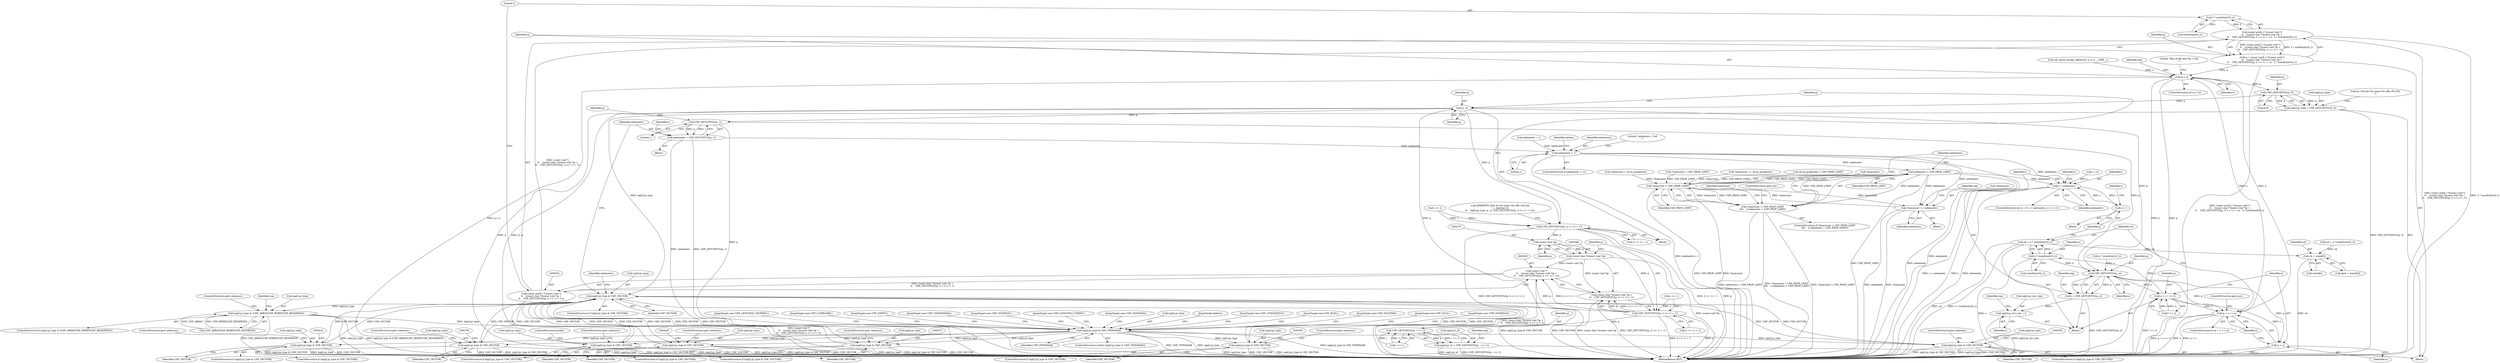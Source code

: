 digraph "0_file_1859fdb4e67c49c463c4e0078054335cd46ba295@API" {
"1000279" [label="(Call,2 * sizeof(uint32_t))"];
"1000261" [label="(Call,(const uint8_t *)(const void *)\n\t\t    ((const char *)(const void *)p +\n\t\t    CDF_GETUINT32(p, (i << 1) + 1)) - 2 * sizeof(uint32_t))"];
"1000259" [label="(Call,q = (const uint8_t *)(const void *)\n\t\t    ((const char *)(const void *)p +\n\t\t    CDF_GETUINT32(p, (i << 1) + 1)) - 2 * sizeof(uint32_t))"];
"1000284" [label="(Call,q > e)"];
"1000312" [label="(Call,CDF_GETUINT32(q, 0))"];
"1000306" [label="(Call,inp[i].pi_type = CDF_GETUINT32(q, 0))"];
"1000344" [label="(Call,inp[i].pi_type & CDF_VECTOR)"];
"1000375" [label="(Call,inp[i].pi_type & (CDF_ARRAY|CDF_BYREF|CDF_RESERVED))"];
"1000388" [label="(Call,inp[i].pi_type & CDF_TYPEMASK)"];
"1000401" [label="(Call,inp[i].pi_type & CDF_VECTOR)"];
"1000431" [label="(Call,inp[i].pi_type & CDF_VECTOR)"];
"1000464" [label="(Call,inp[i].pi_type & CDF_VECTOR)"];
"1000494" [label="(Call,inp[i].pi_type & CDF_VECTOR)"];
"1000526" [label="(Call,inp[i].pi_type & CDF_VECTOR)"];
"1000700" [label="(Call,inp[i].pi_type & CDF_VECTOR)"];
"1000732" [label="(Call,inp[i].pi_type & CDF_VECTOR)"];
"1000333" [label="(Call,q - p)"];
"1000336" [label="(Call,CDF_GETUINT32(p, (i << 1) + 1))"];
"1000269" [label="(Call,(const void *)p)"];
"1000267" [label="(Call,(const char *)(const void *)p)"];
"1000264" [label="(Call,(const void *)\n\t\t    ((const char *)(const void *)p +\n\t\t    CDF_GETUINT32(p, (i << 1) + 1)))"];
"1000262" [label="(Call,(const uint8_t *)(const void *)\n\t\t    ((const char *)(const void *)p +\n\t\t    CDF_GETUINT32(p, (i << 1) + 1)))"];
"1000266" [label="(Call,(const char *)(const void *)p +\n\t\t    CDF_GETUINT32(p, (i << 1) + 1))"];
"1000272" [label="(Call,CDF_GETUINT32(p, (i << 1) + 1))"];
"1000301" [label="(Call,CDF_GETUINT32(p, i << 1))"];
"1000295" [label="(Call,inp[i].pi_id = CDF_GETUINT32(p, i << 1))"];
"1000354" [label="(Call,CDF_GETUINT32(q, 1))"];
"1000352" [label="(Call,nelements = CDF_GETUINT32(q, 1))"];
"1000559" [label="(Call,nelements > 1)"];
"1000576" [label="(Call,nelements > CDF_PROP_LIMIT)"];
"1000572" [label="(Call,*maxcount > CDF_PROP_LIMIT)"];
"1000571" [label="(Call,*maxcount > CDF_PROP_LIMIT\n\t\t\t\t    || nelements > CDF_PROP_LIMIT)"];
"1000580" [label="(Call,*maxcount += nelements)"];
"1000607" [label="(Call,j < nelements)"];
"1000611" [label="(Call,j++)"];
"1000619" [label="(Call,CDF_GETUINT32(q, o))"];
"1000617" [label="(Call,l = CDF_GETUINT32(q, o))"];
"1000622" [label="(Call,inp[i].pi_str.s_len = l)"];
"1000677" [label="(Call,o += l >> 2)"];
"1000683" [label="(Call,q + o >= e)"];
"1000684" [label="(Call,q + o)"];
"1000691" [label="(Call,o * sizeof(uint32_t))"];
"1000689" [label="(Call,o4 = o * sizeof(uint32_t))"];
"1000646" [label="(Call,o4 + sizeof(l))"];
"1000679" [label="(Call,l >> 2)"];
"1000700" [label="(Call,inp[i].pi_type & CDF_VECTOR)"];
"1000532" [label="(Identifier,CDF_VECTOR)"];
"1000272" [label="(Call,CDF_GETUINT32(p, (i << 1) + 1))"];
"1000604" [label="(Call,j = 0)"];
"1000576" [label="(Call,nelements > CDF_PROP_LIMIT)"];
"1000203" [label="(Call,*maxcount += sh.sh_properties)"];
"1000500" [label="(Identifier,CDF_VECTOR)"];
"1000730" [label="(JumpTarget,case CDF_CLIPBOARD:)"];
"1000343" [label="(ControlStructure,if (inp[i].pi_type & CDF_VECTOR))"];
"1000559" [label="(Call,nelements > 1)"];
"1000571" [label="(Call,*maxcount > CDF_PROP_LIMIT\n\t\t\t\t    || nelements > CDF_PROP_LIMIT)"];
"1000438" [label="(ControlStructure,goto unknown;)"];
"1000397" [label="(JumpTarget,case CDF_EMPTY:)"];
"1000501" [label="(ControlStructure,goto unknown;)"];
"1000262" [label="(Call,(const uint8_t *)(const void *)\n\t\t    ((const char *)(const void *)p +\n\t\t    CDF_GETUINT32(p, (i << 1) + 1)))"];
"1000356" [label="(Literal,1)"];
"1000577" [label="(Identifier,nelements)"];
"1000290" [label="(Literal,\"Ran of the end %p > %p\n\")"];
"1000608" [label="(Identifier,j)"];
"1000408" [label="(ControlStructure,goto unknown;)"];
"1000374" [label="(ControlStructure,if (inp[i].pi_type & (CDF_ARRAY|CDF_BYREF|CDF_RESERVED)))"];
"1000524" [label="(JumpTarget,case CDF_UNSIGNED64:)"];
"1000313" [label="(Identifier,q)"];
"1000351" [label="(Block,)"];
"1000495" [label="(Call,inp[i].pi_type)"];
"1000238" [label="(Call,cdf_check_stream_offset(sst, h, e, 0, __LINE__))"];
"1000407" [label="(Identifier,CDF_VECTOR)"];
"1000296" [label="(Call,inp[i].pi_id)"];
"1000429" [label="(JumpTarget,case CDF_SIGNED32:)"];
"1000561" [label="(Literal,1)"];
"1000648" [label="(Call,sizeof(l))"];
"1000732" [label="(Call,inp[i].pi_type & CDF_VECTOR)"];
"1000307" [label="(Call,inp[i].pi_type)"];
"1000353" [label="(Identifier,nelements)"];
"1000260" [label="(Identifier,q)"];
"1000556" [label="(JumpTarget,case CDF_LENGTH32_STRING:)"];
"1000533" [label="(ControlStructure,goto unknown;)"];
"1000558" [label="(ControlStructure,if (nelements > 1))"];
"1000362" [label="(Call,nelements = 1)"];
"1000370" [label="(Call,o * sizeof(uint32_t))"];
"1000739" [label="(ControlStructure,goto unknown;)"];
"1000284" [label="(Call,q > e)"];
"1000699" [label="(ControlStructure,if (inp[i].pi_type & CDF_VECTOR))"];
"1000614" [label="(Identifier,i)"];
"1000400" [label="(ControlStructure,if (inp[i].pi_type & CDF_VECTOR))"];
"1000525" [label="(ControlStructure,if (inp[i].pi_type & CDF_VECTOR))"];
"1000688" [label="(ControlStructure,goto out;)"];
"1000315" [label="(Call,DPRINTF((\"%d) id=%x type=%x offs=%x,%d\n\", i, inp[i].pi_id,\n\t\t    inp[i].pi_type, q - p, CDF_GETUINT32(p, (i << 1) + 1))))"];
"1000337" [label="(Identifier,p)"];
"1000177" [label="(Call,sh.sh_properties > CDF_PROP_LIMIT)"];
"1000464" [label="(Call,inp[i].pi_type & CDF_VECTOR)"];
"1000259" [label="(Call,q = (const uint8_t *)(const void *)\n\t\t    ((const char *)(const void *)p +\n\t\t    CDF_GETUINT32(p, (i << 1) + 1)) - 2 * sizeof(uint32_t))"];
"1000626" [label="(Identifier,inp)"];
"1000401" [label="(Call,inp[i].pi_type & CDF_VECTOR)"];
"1000261" [label="(Call,(const uint8_t *)(const void *)\n\t\t    ((const char *)(const void *)p +\n\t\t    CDF_GETUINT32(p, (i << 1) + 1)) - 2 * sizeof(uint32_t))"];
"1000575" [label="(Identifier,CDF_PROP_LIMIT)"];
"1000394" [label="(Identifier,CDF_TYPEMASK)"];
"1000578" [label="(Identifier,CDF_PROP_LIMIT)"];
"1000707" [label="(ControlStructure,goto unknown;)"];
"1000622" [label="(Call,inp[i].pi_str.s_len = l)"];
"1000279" [label="(Call,2 * sizeof(uint32_t))"];
"1000332" [label="(Block,)"];
"1000619" [label="(Call,CDF_GETUINT32(q, o))"];
"1000527" [label="(Call,inp[i].pi_type)"];
"1000264" [label="(Call,(const void *)\n\t\t    ((const char *)(const void *)p +\n\t\t    CDF_GETUINT32(p, (i << 1) + 1)))"];
"1000336" [label="(Call,CDF_GETUINT32(p, (i << 1) + 1))"];
"1000386" [label="(ControlStructure,goto unknown;)"];
"1000615" [label="(Block,)"];
"1000683" [label="(Call,q + o >= e)"];
"1000431" [label="(Call,inp[i].pi_type & CDF_VECTOR)"];
"1000492" [label="(JumpTarget,case CDF_SIGNED64:)"];
"1000610" [label="(Block,)"];
"1000295" [label="(Call,inp[i].pi_id = CDF_GETUINT32(p, i << 1))"];
"1000352" [label="(Call,nelements = CDF_GETUINT32(q, 1))"];
"1000583" [label="(Identifier,nelements)"];
"1000682" [label="(ControlStructure,if (q + o >= e))"];
"1000693" [label="(Call,sizeof(uint32_t))"];
"1000302" [label="(Identifier,p)"];
"1000630" [label="(Identifier,l)"];
"1000402" [label="(Call,inp[i].pi_type)"];
"1000463" [label="(ControlStructure,if (inp[i].pi_type & CDF_VECTOR))"];
"1000391" [label="(Identifier,inp)"];
"1000635" [label="(Identifier,inp)"];
"1000389" [label="(Call,inp[i].pi_type)"];
"1000565" [label="(Identifier,nelem)"];
"1000354" [label="(Call,CDF_GETUINT32(q, 1))"];
"1000560" [label="(Identifier,nelements)"];
"1000335" [label="(Identifier,p)"];
"1000741" [label="(JumpTarget,default:)"];
"1000738" [label="(Identifier,CDF_VECTOR)"];
"1000581" [label="(Call,*maxcount)"];
"1000309" [label="(Identifier,inp)"];
"1000572" [label="(Call,*maxcount > CDF_PROP_LIMIT)"];
"1000266" [label="(Call,(const char *)(const void *)p +\n\t\t    CDF_GETUINT32(p, (i << 1) + 1))"];
"1000258" [label="(Block,)"];
"1000301" [label="(Call,CDF_GETUINT32(p, i << 1))"];
"1000687" [label="(Identifier,e)"];
"1000607" [label="(Call,j < nelements)"];
"1000623" [label="(Call,inp[i].pi_str.s_len)"];
"1000562" [label="(Block,)"];
"1000271" [label="(Identifier,p)"];
"1000684" [label="(Call,q + o)"];
"1000375" [label="(Call,inp[i].pi_type & (CDF_ARRAY|CDF_BYREF|CDF_RESERVED))"];
"1000494" [label="(Call,inp[i].pi_type & CDF_VECTOR)"];
"1000462" [label="(JumpTarget,case CDF_UNSIGNED32:)"];
"1000696" [label="(Identifier,i)"];
"1000733" [label="(Call,inp[i].pi_type)"];
"1000461" [label="(JumpTarget,case CDF_BOOL:)"];
"1000618" [label="(Identifier,l)"];
"1000692" [label="(Identifier,o)"];
"1000685" [label="(Identifier,q)"];
"1000273" [label="(Identifier,p)"];
"1000601" [label="(Literal,\"nelements = %d\n\")"];
"1000338" [label="(Call,(i << 1) + 1)"];
"1000275" [label="(Call,i << 1)"];
"1000582" [label="(Identifier,maxcount)"];
"1000344" [label="(Call,inp[i].pi_type & CDF_VECTOR)"];
"1000647" [label="(Identifier,o4)"];
"1000317" [label="(Literal,\"%d) id=%x type=%x offs=%x,%d\n\")"];
"1000617" [label="(Call,l = CDF_GETUINT32(q, o))"];
"1000355" [label="(Identifier,q)"];
"1000620" [label="(Identifier,q)"];
"1000761" [label="(MethodReturn,RET)"];
"1000691" [label="(Call,o * sizeof(uint32_t))"];
"1000573" [label="(Call,*maxcount)"];
"1000621" [label="(Identifier,o)"];
"1000471" [label="(ControlStructure,goto unknown;)"];
"1000312" [label="(Call,CDF_GETUINT32(q, 0))"];
"1000363" [label="(Identifier,nelements)"];
"1000678" [label="(Identifier,o)"];
"1000586" [label="(Identifier,inp)"];
"1000698" [label="(JumpTarget,case CDF_FILETIME:)"];
"1000603" [label="(ControlStructure,for (j = 0; j < nelements; j++, i++))"];
"1000493" [label="(ControlStructure,if (inp[i].pi_type & CDF_VECTOR))"];
"1000368" [label="(Call,o4 = o * sizeof(uint32_t))"];
"1000280" [label="(Literal,2)"];
"1000306" [label="(Call,inp[i].pi_type = CDF_GETUINT32(q, 0))"];
"1000211" [label="(Call,*maxcount = sh.sh_properties)"];
"1000609" [label="(Identifier,nelements)"];
"1000387" [label="(ControlStructure,switch (inp[i].pi_type & CDF_TYPEMASK))"];
"1000646" [label="(Call,o4 + sizeof(l))"];
"1000740" [label="(ControlStructure,break;)"];
"1000396" [label="(JumpTarget,case CDF_NULL:)"];
"1000381" [label="(Call,CDF_ARRAY|CDF_BYREF|CDF_RESERVED)"];
"1000644" [label="(Call,q[o4 + sizeof(l)])"];
"1000580" [label="(Call,*maxcount += nelements)"];
"1000430" [label="(ControlStructure,if (inp[i].pi_type & CDF_VECTOR))"];
"1000285" [label="(Identifier,q)"];
"1000399" [label="(JumpTarget,case CDF_SIGNED16:)"];
"1000731" [label="(ControlStructure,if (inp[i].pi_type & CDF_VECTOR))"];
"1000579" [label="(ControlStructure,goto out;)"];
"1000267" [label="(Call,(const char *)(const void *)p)"];
"1000701" [label="(Call,inp[i].pi_type)"];
"1000437" [label="(Identifier,CDF_VECTOR)"];
"1000432" [label="(Call,inp[i].pi_type)"];
"1000686" [label="(Identifier,o)"];
"1000465" [label="(Call,inp[i].pi_type)"];
"1000303" [label="(Call,i << 1)"];
"1000689" [label="(Call,o4 = o * sizeof(uint32_t))"];
"1000283" [label="(ControlStructure,if (q > e))"];
"1000334" [label="(Identifier,q)"];
"1000376" [label="(Call,inp[i].pi_type)"];
"1000314" [label="(Literal,0)"];
"1000333" [label="(Call,q - p)"];
"1000350" [label="(Identifier,CDF_VECTOR)"];
"1000526" [label="(Call,inp[i].pi_type & CDF_VECTOR)"];
"1000557" [label="(JumpTarget,case CDF_LENGTH32_WSTRING:)"];
"1000269" [label="(Call,(const void *)p)"];
"1000274" [label="(Call,(i << 1) + 1)"];
"1000570" [label="(ControlStructure,if (*maxcount > CDF_PROP_LIMIT\n\t\t\t\t    || nelements > CDF_PROP_LIMIT))"];
"1000612" [label="(Identifier,j)"];
"1000358" [label="(Identifier,o)"];
"1000298" [label="(Identifier,inp)"];
"1000281" [label="(Call,sizeof(uint32_t))"];
"1000706" [label="(Identifier,CDF_VECTOR)"];
"1000339" [label="(Call,i << 1)"];
"1000611" [label="(Call,j++)"];
"1000286" [label="(Identifier,e)"];
"1000690" [label="(Identifier,o4)"];
"1000198" [label="(Call,*maxcount > CDF_PROP_LIMIT)"];
"1000677" [label="(Call,o += l >> 2)"];
"1000388" [label="(Call,inp[i].pi_type & CDF_TYPEMASK)"];
"1000470" [label="(Identifier,CDF_VECTOR)"];
"1000345" [label="(Call,inp[i].pi_type)"];
"1000279" -> "1000261"  [label="AST: "];
"1000279" -> "1000281"  [label="CFG: "];
"1000280" -> "1000279"  [label="AST: "];
"1000281" -> "1000279"  [label="AST: "];
"1000261" -> "1000279"  [label="CFG: "];
"1000279" -> "1000261"  [label="DDG: 2"];
"1000261" -> "1000259"  [label="AST: "];
"1000262" -> "1000261"  [label="AST: "];
"1000259" -> "1000261"  [label="CFG: "];
"1000261" -> "1000761"  [label="DDG: (const uint8_t *)(const void *)\n\t\t    ((const char *)(const void *)p +\n\t\t    CDF_GETUINT32(p, (i << 1) + 1))"];
"1000261" -> "1000761"  [label="DDG: 2 * sizeof(uint32_t)"];
"1000261" -> "1000259"  [label="DDG: (const uint8_t *)(const void *)\n\t\t    ((const char *)(const void *)p +\n\t\t    CDF_GETUINT32(p, (i << 1) + 1))"];
"1000261" -> "1000259"  [label="DDG: 2 * sizeof(uint32_t)"];
"1000262" -> "1000261"  [label="DDG: (const void *)\n\t\t    ((const char *)(const void *)p +\n\t\t    CDF_GETUINT32(p, (i << 1) + 1))"];
"1000259" -> "1000258"  [label="AST: "];
"1000260" -> "1000259"  [label="AST: "];
"1000285" -> "1000259"  [label="CFG: "];
"1000259" -> "1000761"  [label="DDG: (const uint8_t *)(const void *)\n\t\t    ((const char *)(const void *)p +\n\t\t    CDF_GETUINT32(p, (i << 1) + 1)) - 2 * sizeof(uint32_t)"];
"1000259" -> "1000284"  [label="DDG: q"];
"1000284" -> "1000283"  [label="AST: "];
"1000284" -> "1000286"  [label="CFG: "];
"1000285" -> "1000284"  [label="AST: "];
"1000286" -> "1000284"  [label="AST: "];
"1000290" -> "1000284"  [label="CFG: "];
"1000298" -> "1000284"  [label="CFG: "];
"1000284" -> "1000761"  [label="DDG: e"];
"1000284" -> "1000761"  [label="DDG: q"];
"1000284" -> "1000761"  [label="DDG: q > e"];
"1000683" -> "1000284"  [label="DDG: e"];
"1000238" -> "1000284"  [label="DDG: e"];
"1000284" -> "1000312"  [label="DDG: q"];
"1000284" -> "1000683"  [label="DDG: e"];
"1000312" -> "1000306"  [label="AST: "];
"1000312" -> "1000314"  [label="CFG: "];
"1000313" -> "1000312"  [label="AST: "];
"1000314" -> "1000312"  [label="AST: "];
"1000306" -> "1000312"  [label="CFG: "];
"1000312" -> "1000306"  [label="DDG: q"];
"1000312" -> "1000306"  [label="DDG: 0"];
"1000312" -> "1000333"  [label="DDG: q"];
"1000306" -> "1000258"  [label="AST: "];
"1000307" -> "1000306"  [label="AST: "];
"1000317" -> "1000306"  [label="CFG: "];
"1000306" -> "1000761"  [label="DDG: CDF_GETUINT32(q, 0)"];
"1000306" -> "1000344"  [label="DDG: inp[i].pi_type"];
"1000344" -> "1000343"  [label="AST: "];
"1000344" -> "1000350"  [label="CFG: "];
"1000345" -> "1000344"  [label="AST: "];
"1000350" -> "1000344"  [label="AST: "];
"1000353" -> "1000344"  [label="CFG: "];
"1000363" -> "1000344"  [label="CFG: "];
"1000344" -> "1000761"  [label="DDG: inp[i].pi_type & CDF_VECTOR"];
"1000344" -> "1000761"  [label="DDG: CDF_VECTOR"];
"1000431" -> "1000344"  [label="DDG: CDF_VECTOR"];
"1000401" -> "1000344"  [label="DDG: CDF_VECTOR"];
"1000494" -> "1000344"  [label="DDG: CDF_VECTOR"];
"1000700" -> "1000344"  [label="DDG: CDF_VECTOR"];
"1000732" -> "1000344"  [label="DDG: CDF_VECTOR"];
"1000526" -> "1000344"  [label="DDG: CDF_VECTOR"];
"1000464" -> "1000344"  [label="DDG: CDF_VECTOR"];
"1000344" -> "1000375"  [label="DDG: inp[i].pi_type"];
"1000344" -> "1000401"  [label="DDG: CDF_VECTOR"];
"1000344" -> "1000431"  [label="DDG: CDF_VECTOR"];
"1000344" -> "1000464"  [label="DDG: CDF_VECTOR"];
"1000344" -> "1000494"  [label="DDG: CDF_VECTOR"];
"1000344" -> "1000526"  [label="DDG: CDF_VECTOR"];
"1000344" -> "1000700"  [label="DDG: CDF_VECTOR"];
"1000344" -> "1000732"  [label="DDG: CDF_VECTOR"];
"1000375" -> "1000374"  [label="AST: "];
"1000375" -> "1000381"  [label="CFG: "];
"1000376" -> "1000375"  [label="AST: "];
"1000381" -> "1000375"  [label="AST: "];
"1000386" -> "1000375"  [label="CFG: "];
"1000391" -> "1000375"  [label="CFG: "];
"1000375" -> "1000761"  [label="DDG: inp[i].pi_type"];
"1000375" -> "1000761"  [label="DDG: inp[i].pi_type & (CDF_ARRAY|CDF_BYREF|CDF_RESERVED)"];
"1000375" -> "1000761"  [label="DDG: CDF_ARRAY|CDF_BYREF|CDF_RESERVED"];
"1000381" -> "1000375"  [label="DDG: CDF_ARRAY"];
"1000381" -> "1000375"  [label="DDG: CDF_BYREF|CDF_RESERVED"];
"1000375" -> "1000388"  [label="DDG: inp[i].pi_type"];
"1000388" -> "1000387"  [label="AST: "];
"1000388" -> "1000394"  [label="CFG: "];
"1000389" -> "1000388"  [label="AST: "];
"1000394" -> "1000388"  [label="AST: "];
"1000396" -> "1000388"  [label="CFG: "];
"1000397" -> "1000388"  [label="CFG: "];
"1000399" -> "1000388"  [label="CFG: "];
"1000429" -> "1000388"  [label="CFG: "];
"1000461" -> "1000388"  [label="CFG: "];
"1000462" -> "1000388"  [label="CFG: "];
"1000492" -> "1000388"  [label="CFG: "];
"1000524" -> "1000388"  [label="CFG: "];
"1000556" -> "1000388"  [label="CFG: "];
"1000557" -> "1000388"  [label="CFG: "];
"1000698" -> "1000388"  [label="CFG: "];
"1000730" -> "1000388"  [label="CFG: "];
"1000741" -> "1000388"  [label="CFG: "];
"1000388" -> "1000761"  [label="DDG: CDF_TYPEMASK"];
"1000388" -> "1000761"  [label="DDG: inp[i].pi_type"];
"1000388" -> "1000761"  [label="DDG: inp[i].pi_type & CDF_TYPEMASK"];
"1000388" -> "1000401"  [label="DDG: inp[i].pi_type"];
"1000388" -> "1000431"  [label="DDG: inp[i].pi_type"];
"1000388" -> "1000464"  [label="DDG: inp[i].pi_type"];
"1000388" -> "1000494"  [label="DDG: inp[i].pi_type"];
"1000388" -> "1000526"  [label="DDG: inp[i].pi_type"];
"1000388" -> "1000700"  [label="DDG: inp[i].pi_type"];
"1000388" -> "1000732"  [label="DDG: inp[i].pi_type"];
"1000401" -> "1000400"  [label="AST: "];
"1000401" -> "1000407"  [label="CFG: "];
"1000402" -> "1000401"  [label="AST: "];
"1000407" -> "1000401"  [label="AST: "];
"1000408" -> "1000401"  [label="CFG: "];
"1000410" -> "1000401"  [label="CFG: "];
"1000401" -> "1000761"  [label="DDG: inp[i].pi_type & CDF_VECTOR"];
"1000401" -> "1000761"  [label="DDG: inp[i].pi_type"];
"1000401" -> "1000761"  [label="DDG: CDF_VECTOR"];
"1000431" -> "1000430"  [label="AST: "];
"1000431" -> "1000437"  [label="CFG: "];
"1000432" -> "1000431"  [label="AST: "];
"1000437" -> "1000431"  [label="AST: "];
"1000438" -> "1000431"  [label="CFG: "];
"1000440" -> "1000431"  [label="CFG: "];
"1000431" -> "1000761"  [label="DDG: CDF_VECTOR"];
"1000431" -> "1000761"  [label="DDG: inp[i].pi_type"];
"1000431" -> "1000761"  [label="DDG: inp[i].pi_type & CDF_VECTOR"];
"1000464" -> "1000463"  [label="AST: "];
"1000464" -> "1000470"  [label="CFG: "];
"1000465" -> "1000464"  [label="AST: "];
"1000470" -> "1000464"  [label="AST: "];
"1000471" -> "1000464"  [label="CFG: "];
"1000473" -> "1000464"  [label="CFG: "];
"1000464" -> "1000761"  [label="DDG: inp[i].pi_type"];
"1000464" -> "1000761"  [label="DDG: inp[i].pi_type & CDF_VECTOR"];
"1000464" -> "1000761"  [label="DDG: CDF_VECTOR"];
"1000494" -> "1000493"  [label="AST: "];
"1000494" -> "1000500"  [label="CFG: "];
"1000495" -> "1000494"  [label="AST: "];
"1000500" -> "1000494"  [label="AST: "];
"1000501" -> "1000494"  [label="CFG: "];
"1000503" -> "1000494"  [label="CFG: "];
"1000494" -> "1000761"  [label="DDG: inp[i].pi_type & CDF_VECTOR"];
"1000494" -> "1000761"  [label="DDG: inp[i].pi_type"];
"1000494" -> "1000761"  [label="DDG: CDF_VECTOR"];
"1000526" -> "1000525"  [label="AST: "];
"1000526" -> "1000532"  [label="CFG: "];
"1000527" -> "1000526"  [label="AST: "];
"1000532" -> "1000526"  [label="AST: "];
"1000533" -> "1000526"  [label="CFG: "];
"1000535" -> "1000526"  [label="CFG: "];
"1000526" -> "1000761"  [label="DDG: inp[i].pi_type & CDF_VECTOR"];
"1000526" -> "1000761"  [label="DDG: inp[i].pi_type"];
"1000526" -> "1000761"  [label="DDG: CDF_VECTOR"];
"1000700" -> "1000699"  [label="AST: "];
"1000700" -> "1000706"  [label="CFG: "];
"1000701" -> "1000700"  [label="AST: "];
"1000706" -> "1000700"  [label="AST: "];
"1000707" -> "1000700"  [label="CFG: "];
"1000709" -> "1000700"  [label="CFG: "];
"1000700" -> "1000761"  [label="DDG: inp[i].pi_type & CDF_VECTOR"];
"1000700" -> "1000761"  [label="DDG: inp[i].pi_type"];
"1000700" -> "1000761"  [label="DDG: CDF_VECTOR"];
"1000732" -> "1000731"  [label="AST: "];
"1000732" -> "1000738"  [label="CFG: "];
"1000733" -> "1000732"  [label="AST: "];
"1000738" -> "1000732"  [label="AST: "];
"1000739" -> "1000732"  [label="CFG: "];
"1000740" -> "1000732"  [label="CFG: "];
"1000732" -> "1000761"  [label="DDG: CDF_VECTOR"];
"1000732" -> "1000761"  [label="DDG: inp[i].pi_type & CDF_VECTOR"];
"1000732" -> "1000761"  [label="DDG: inp[i].pi_type"];
"1000333" -> "1000332"  [label="AST: "];
"1000333" -> "1000335"  [label="CFG: "];
"1000334" -> "1000333"  [label="AST: "];
"1000335" -> "1000333"  [label="AST: "];
"1000337" -> "1000333"  [label="CFG: "];
"1000333" -> "1000761"  [label="DDG: q"];
"1000333" -> "1000761"  [label="DDG: q - p"];
"1000301" -> "1000333"  [label="DDG: p"];
"1000333" -> "1000336"  [label="DDG: p"];
"1000333" -> "1000354"  [label="DDG: q"];
"1000333" -> "1000619"  [label="DDG: q"];
"1000336" -> "1000332"  [label="AST: "];
"1000336" -> "1000338"  [label="CFG: "];
"1000337" -> "1000336"  [label="AST: "];
"1000338" -> "1000336"  [label="AST: "];
"1000315" -> "1000336"  [label="CFG: "];
"1000336" -> "1000761"  [label="DDG: CDF_GETUINT32(p, (i << 1) + 1)"];
"1000336" -> "1000761"  [label="DDG: (i << 1) + 1"];
"1000336" -> "1000761"  [label="DDG: p"];
"1000336" -> "1000269"  [label="DDG: p"];
"1000339" -> "1000336"  [label="DDG: i"];
"1000339" -> "1000336"  [label="DDG: 1"];
"1000269" -> "1000267"  [label="AST: "];
"1000269" -> "1000271"  [label="CFG: "];
"1000270" -> "1000269"  [label="AST: "];
"1000271" -> "1000269"  [label="AST: "];
"1000267" -> "1000269"  [label="CFG: "];
"1000269" -> "1000267"  [label="DDG: p"];
"1000269" -> "1000272"  [label="DDG: p"];
"1000267" -> "1000266"  [label="AST: "];
"1000268" -> "1000267"  [label="AST: "];
"1000273" -> "1000267"  [label="CFG: "];
"1000267" -> "1000761"  [label="DDG: (const void *)p"];
"1000267" -> "1000264"  [label="DDG: (const void *)p"];
"1000267" -> "1000266"  [label="DDG: (const void *)p"];
"1000264" -> "1000262"  [label="AST: "];
"1000264" -> "1000266"  [label="CFG: "];
"1000265" -> "1000264"  [label="AST: "];
"1000266" -> "1000264"  [label="AST: "];
"1000262" -> "1000264"  [label="CFG: "];
"1000264" -> "1000761"  [label="DDG: (const char *)(const void *)p +\n\t\t    CDF_GETUINT32(p, (i << 1) + 1)"];
"1000264" -> "1000262"  [label="DDG: (const char *)(const void *)p +\n\t\t    CDF_GETUINT32(p, (i << 1) + 1)"];
"1000272" -> "1000264"  [label="DDG: p"];
"1000272" -> "1000264"  [label="DDG: (i << 1) + 1"];
"1000263" -> "1000262"  [label="AST: "];
"1000280" -> "1000262"  [label="CFG: "];
"1000262" -> "1000761"  [label="DDG: (const void *)\n\t\t    ((const char *)(const void *)p +\n\t\t    CDF_GETUINT32(p, (i << 1) + 1))"];
"1000266" -> "1000272"  [label="CFG: "];
"1000272" -> "1000266"  [label="AST: "];
"1000266" -> "1000761"  [label="DDG: (const char *)(const void *)p"];
"1000266" -> "1000761"  [label="DDG: CDF_GETUINT32(p, (i << 1) + 1)"];
"1000272" -> "1000266"  [label="DDG: p"];
"1000272" -> "1000266"  [label="DDG: (i << 1) + 1"];
"1000272" -> "1000274"  [label="CFG: "];
"1000273" -> "1000272"  [label="AST: "];
"1000274" -> "1000272"  [label="AST: "];
"1000272" -> "1000761"  [label="DDG: (i << 1) + 1"];
"1000272" -> "1000761"  [label="DDG: p"];
"1000275" -> "1000272"  [label="DDG: i"];
"1000275" -> "1000272"  [label="DDG: 1"];
"1000272" -> "1000301"  [label="DDG: p"];
"1000301" -> "1000295"  [label="AST: "];
"1000301" -> "1000303"  [label="CFG: "];
"1000302" -> "1000301"  [label="AST: "];
"1000303" -> "1000301"  [label="AST: "];
"1000295" -> "1000301"  [label="CFG: "];
"1000301" -> "1000295"  [label="DDG: p"];
"1000301" -> "1000295"  [label="DDG: i << 1"];
"1000303" -> "1000301"  [label="DDG: i"];
"1000303" -> "1000301"  [label="DDG: 1"];
"1000295" -> "1000258"  [label="AST: "];
"1000296" -> "1000295"  [label="AST: "];
"1000309" -> "1000295"  [label="CFG: "];
"1000295" -> "1000761"  [label="DDG: inp[i].pi_id"];
"1000295" -> "1000761"  [label="DDG: CDF_GETUINT32(p, i << 1)"];
"1000354" -> "1000352"  [label="AST: "];
"1000354" -> "1000356"  [label="CFG: "];
"1000355" -> "1000354"  [label="AST: "];
"1000356" -> "1000354"  [label="AST: "];
"1000352" -> "1000354"  [label="CFG: "];
"1000354" -> "1000761"  [label="DDG: q"];
"1000354" -> "1000352"  [label="DDG: q"];
"1000354" -> "1000352"  [label="DDG: 1"];
"1000354" -> "1000619"  [label="DDG: q"];
"1000352" -> "1000351"  [label="AST: "];
"1000353" -> "1000352"  [label="AST: "];
"1000358" -> "1000352"  [label="CFG: "];
"1000352" -> "1000761"  [label="DDG: nelements"];
"1000352" -> "1000761"  [label="DDG: CDF_GETUINT32(q, 1)"];
"1000352" -> "1000559"  [label="DDG: nelements"];
"1000559" -> "1000558"  [label="AST: "];
"1000559" -> "1000561"  [label="CFG: "];
"1000560" -> "1000559"  [label="AST: "];
"1000561" -> "1000559"  [label="AST: "];
"1000565" -> "1000559"  [label="CFG: "];
"1000601" -> "1000559"  [label="CFG: "];
"1000559" -> "1000761"  [label="DDG: nelements"];
"1000559" -> "1000761"  [label="DDG: nelements > 1"];
"1000362" -> "1000559"  [label="DDG: nelements"];
"1000559" -> "1000576"  [label="DDG: nelements"];
"1000559" -> "1000580"  [label="DDG: nelements"];
"1000559" -> "1000607"  [label="DDG: nelements"];
"1000576" -> "1000571"  [label="AST: "];
"1000576" -> "1000578"  [label="CFG: "];
"1000577" -> "1000576"  [label="AST: "];
"1000578" -> "1000576"  [label="AST: "];
"1000571" -> "1000576"  [label="CFG: "];
"1000576" -> "1000761"  [label="DDG: nelements"];
"1000576" -> "1000761"  [label="DDG: CDF_PROP_LIMIT"];
"1000576" -> "1000572"  [label="DDG: CDF_PROP_LIMIT"];
"1000576" -> "1000571"  [label="DDG: nelements"];
"1000576" -> "1000571"  [label="DDG: CDF_PROP_LIMIT"];
"1000572" -> "1000576"  [label="DDG: CDF_PROP_LIMIT"];
"1000576" -> "1000580"  [label="DDG: nelements"];
"1000576" -> "1000607"  [label="DDG: nelements"];
"1000572" -> "1000571"  [label="AST: "];
"1000572" -> "1000575"  [label="CFG: "];
"1000573" -> "1000572"  [label="AST: "];
"1000575" -> "1000572"  [label="AST: "];
"1000577" -> "1000572"  [label="CFG: "];
"1000571" -> "1000572"  [label="CFG: "];
"1000572" -> "1000761"  [label="DDG: CDF_PROP_LIMIT"];
"1000572" -> "1000761"  [label="DDG: *maxcount"];
"1000572" -> "1000571"  [label="DDG: *maxcount"];
"1000572" -> "1000571"  [label="DDG: CDF_PROP_LIMIT"];
"1000580" -> "1000572"  [label="DDG: *maxcount"];
"1000211" -> "1000572"  [label="DDG: *maxcount"];
"1000203" -> "1000572"  [label="DDG: *maxcount"];
"1000198" -> "1000572"  [label="DDG: CDF_PROP_LIMIT"];
"1000177" -> "1000572"  [label="DDG: CDF_PROP_LIMIT"];
"1000572" -> "1000580"  [label="DDG: *maxcount"];
"1000571" -> "1000570"  [label="AST: "];
"1000579" -> "1000571"  [label="CFG: "];
"1000582" -> "1000571"  [label="CFG: "];
"1000571" -> "1000761"  [label="DDG: *maxcount > CDF_PROP_LIMIT\n\t\t\t\t    || nelements > CDF_PROP_LIMIT"];
"1000571" -> "1000761"  [label="DDG: *maxcount > CDF_PROP_LIMIT"];
"1000571" -> "1000761"  [label="DDG: nelements > CDF_PROP_LIMIT"];
"1000580" -> "1000562"  [label="AST: "];
"1000580" -> "1000583"  [label="CFG: "];
"1000581" -> "1000580"  [label="AST: "];
"1000583" -> "1000580"  [label="AST: "];
"1000586" -> "1000580"  [label="CFG: "];
"1000580" -> "1000761"  [label="DDG: nelements"];
"1000580" -> "1000761"  [label="DDG: *maxcount"];
"1000607" -> "1000603"  [label="AST: "];
"1000607" -> "1000609"  [label="CFG: "];
"1000608" -> "1000607"  [label="AST: "];
"1000609" -> "1000607"  [label="AST: "];
"1000618" -> "1000607"  [label="CFG: "];
"1000696" -> "1000607"  [label="CFG: "];
"1000607" -> "1000761"  [label="DDG: j < nelements"];
"1000607" -> "1000761"  [label="DDG: j"];
"1000607" -> "1000761"  [label="DDG: nelements"];
"1000604" -> "1000607"  [label="DDG: j"];
"1000611" -> "1000607"  [label="DDG: j"];
"1000607" -> "1000611"  [label="DDG: j"];
"1000611" -> "1000610"  [label="AST: "];
"1000611" -> "1000612"  [label="CFG: "];
"1000612" -> "1000611"  [label="AST: "];
"1000614" -> "1000611"  [label="CFG: "];
"1000619" -> "1000617"  [label="AST: "];
"1000619" -> "1000621"  [label="CFG: "];
"1000620" -> "1000619"  [label="AST: "];
"1000621" -> "1000619"  [label="AST: "];
"1000617" -> "1000619"  [label="CFG: "];
"1000619" -> "1000617"  [label="DDG: q"];
"1000619" -> "1000617"  [label="DDG: o"];
"1000691" -> "1000619"  [label="DDG: o"];
"1000370" -> "1000619"  [label="DDG: o"];
"1000619" -> "1000677"  [label="DDG: o"];
"1000619" -> "1000683"  [label="DDG: q"];
"1000619" -> "1000684"  [label="DDG: q"];
"1000617" -> "1000615"  [label="AST: "];
"1000618" -> "1000617"  [label="AST: "];
"1000626" -> "1000617"  [label="CFG: "];
"1000617" -> "1000761"  [label="DDG: CDF_GETUINT32(q, o)"];
"1000617" -> "1000622"  [label="DDG: l"];
"1000622" -> "1000615"  [label="AST: "];
"1000622" -> "1000630"  [label="CFG: "];
"1000623" -> "1000622"  [label="AST: "];
"1000630" -> "1000622"  [label="AST: "];
"1000635" -> "1000622"  [label="CFG: "];
"1000622" -> "1000761"  [label="DDG: inp[i].pi_str.s_len"];
"1000677" -> "1000615"  [label="AST: "];
"1000677" -> "1000679"  [label="CFG: "];
"1000678" -> "1000677"  [label="AST: "];
"1000679" -> "1000677"  [label="AST: "];
"1000685" -> "1000677"  [label="CFG: "];
"1000677" -> "1000761"  [label="DDG: l >> 2"];
"1000679" -> "1000677"  [label="DDG: l"];
"1000679" -> "1000677"  [label="DDG: 2"];
"1000677" -> "1000683"  [label="DDG: o"];
"1000677" -> "1000684"  [label="DDG: o"];
"1000677" -> "1000691"  [label="DDG: o"];
"1000683" -> "1000682"  [label="AST: "];
"1000683" -> "1000687"  [label="CFG: "];
"1000684" -> "1000683"  [label="AST: "];
"1000687" -> "1000683"  [label="AST: "];
"1000688" -> "1000683"  [label="CFG: "];
"1000690" -> "1000683"  [label="CFG: "];
"1000683" -> "1000761"  [label="DDG: q + o"];
"1000683" -> "1000761"  [label="DDG: q + o >= e"];
"1000683" -> "1000761"  [label="DDG: e"];
"1000684" -> "1000686"  [label="CFG: "];
"1000685" -> "1000684"  [label="AST: "];
"1000686" -> "1000684"  [label="AST: "];
"1000687" -> "1000684"  [label="CFG: "];
"1000684" -> "1000761"  [label="DDG: q"];
"1000684" -> "1000761"  [label="DDG: o"];
"1000691" -> "1000689"  [label="AST: "];
"1000691" -> "1000693"  [label="CFG: "];
"1000692" -> "1000691"  [label="AST: "];
"1000693" -> "1000691"  [label="AST: "];
"1000689" -> "1000691"  [label="CFG: "];
"1000691" -> "1000761"  [label="DDG: o"];
"1000691" -> "1000689"  [label="DDG: o"];
"1000689" -> "1000615"  [label="AST: "];
"1000690" -> "1000689"  [label="AST: "];
"1000612" -> "1000689"  [label="CFG: "];
"1000689" -> "1000761"  [label="DDG: o4"];
"1000689" -> "1000761"  [label="DDG: o * sizeof(uint32_t)"];
"1000689" -> "1000646"  [label="DDG: o4"];
"1000646" -> "1000644"  [label="AST: "];
"1000646" -> "1000648"  [label="CFG: "];
"1000647" -> "1000646"  [label="AST: "];
"1000648" -> "1000646"  [label="AST: "];
"1000644" -> "1000646"  [label="CFG: "];
"1000646" -> "1000761"  [label="DDG: o4"];
"1000368" -> "1000646"  [label="DDG: o4"];
}
